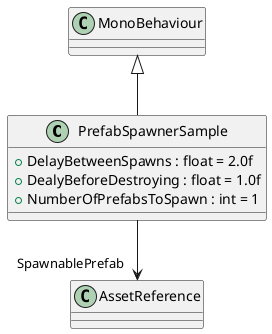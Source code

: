 @startuml
class PrefabSpawnerSample {
    + DelayBetweenSpawns : float = 2.0f
    + DealyBeforeDestroying : float = 1.0f
    + NumberOfPrefabsToSpawn : int = 1
}
MonoBehaviour <|-- PrefabSpawnerSample
PrefabSpawnerSample --> "SpawnablePrefab" AssetReference
@enduml
